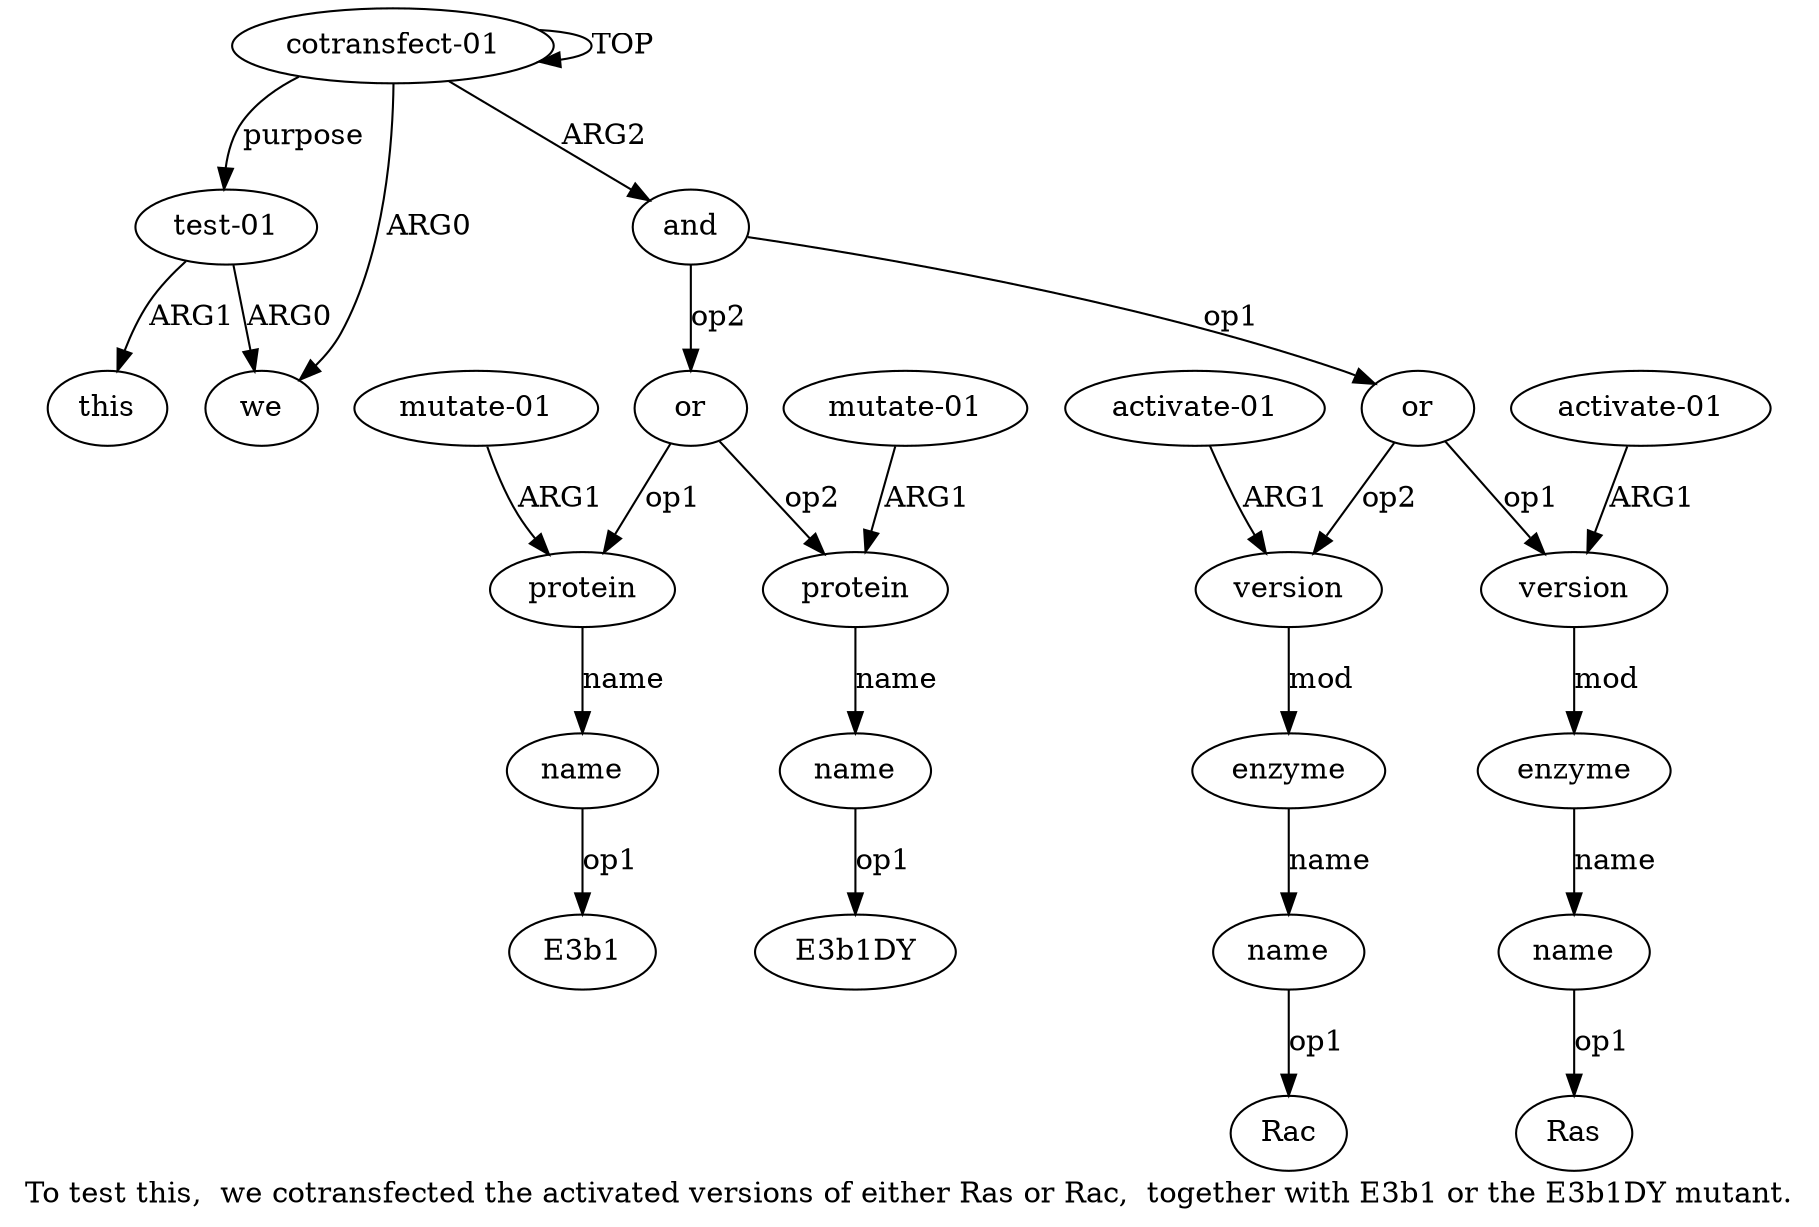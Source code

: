 digraph  {
	graph [label="To test this,  we cotransfected the activated versions of either Ras or Rac,  together with E3b1 or the E3b1DY mutant."];
	node [label="\N"];
	a20	 [color=black,
		gold_ind=20,
		gold_label=this,
		label=this,
		test_ind=20,
		test_label=this];
	"a14 E3b1"	 [color=black,
		gold_ind=-1,
		gold_label=E3b1,
		label=E3b1,
		test_ind=-1,
		test_label=E3b1];
	"a17 E3b1DY"	 [color=black,
		gold_ind=-1,
		gold_label=E3b1DY,
		label=E3b1DY,
		test_ind=-1,
		test_label=E3b1DY];
	"a7 Ras"	 [color=black,
		gold_ind=-1,
		gold_label=Ras,
		label=Ras,
		test_ind=-1,
		test_label=Ras];
	a15	 [color=black,
		gold_ind=15,
		gold_label="mutate-01",
		label="mutate-01",
		test_ind=15,
		test_label="mutate-01"];
	a13	 [color=black,
		gold_ind=13,
		gold_label=protein,
		label=protein,
		test_ind=13,
		test_label=protein];
	a15 -> a13 [key=0,
	color=black,
	gold_label=ARG1,
	label=ARG1,
	test_label=ARG1];
a14 [color=black,
	gold_ind=14,
	gold_label=name,
	label=name,
	test_ind=14,
	test_label=name];
a14 -> "a14 E3b1" [key=0,
color=black,
gold_label=op1,
label=op1,
test_label=op1];
a17 [color=black,
gold_ind=17,
gold_label=name,
label=name,
test_ind=17,
test_label=name];
a17 -> "a17 E3b1DY" [key=0,
color=black,
gold_label=op1,
label=op1,
test_label=op1];
a16 [color=black,
gold_ind=16,
gold_label=protein,
label=protein,
test_ind=16,
test_label=protein];
a16 -> a17 [key=0,
color=black,
gold_label=name,
label=name,
test_label=name];
a11 [color=black,
gold_ind=11,
gold_label="activate-01",
label="activate-01",
test_ind=11,
test_label="activate-01"];
a8 [color=black,
gold_ind=8,
gold_label=version,
label=version,
test_ind=8,
test_label=version];
a11 -> a8 [key=0,
color=black,
gold_label=ARG1,
label=ARG1,
test_label=ARG1];
a10 [color=black,
gold_ind=10,
gold_label=name,
label=name,
test_ind=10,
test_label=name];
"a10 Rac" [color=black,
gold_ind=-1,
gold_label=Rac,
label=Rac,
test_ind=-1,
test_label=Rac];
a10 -> "a10 Rac" [key=0,
color=black,
gold_label=op1,
label=op1,
test_label=op1];
a13 -> a14 [key=0,
color=black,
gold_label=name,
label=name,
test_label=name];
a12 [color=black,
gold_ind=12,
gold_label=or,
label=or,
test_ind=12,
test_label=or];
a12 -> a16 [key=0,
color=black,
gold_label=op2,
label=op2,
test_label=op2];
a12 -> a13 [key=0,
color=black,
gold_label=op1,
label=op1,
test_label=op1];
a19 [color=black,
gold_ind=19,
gold_label="test-01",
label="test-01",
test_ind=19,
test_label="test-01"];
a19 -> a20 [key=0,
color=black,
gold_label=ARG1,
label=ARG1,
test_label=ARG1];
a1 [color=black,
gold_ind=1,
gold_label=we,
label=we,
test_ind=1,
test_label=we];
a19 -> a1 [key=0,
color=black,
gold_label=ARG0,
label=ARG0,
test_label=ARG0];
a18 [color=black,
gold_ind=18,
gold_label="mutate-01",
label="mutate-01",
test_ind=18,
test_label="mutate-01"];
a18 -> a16 [key=0,
color=black,
gold_label=ARG1,
label=ARG1,
test_label=ARG1];
a0 [color=black,
gold_ind=0,
gold_label="cotransfect-01",
label="cotransfect-01",
test_ind=0,
test_label="cotransfect-01"];
a0 -> a19 [key=0,
color=black,
gold_label=purpose,
label=purpose,
test_label=purpose];
a0 -> a1 [key=0,
color=black,
gold_label=ARG0,
label=ARG0,
test_label=ARG0];
a0 -> a0 [key=0,
color=black,
gold_label=TOP,
label=TOP,
test_label=TOP];
a2 [color=black,
gold_ind=2,
gold_label=and,
label=and,
test_ind=2,
test_label=and];
a0 -> a2 [key=0,
color=black,
gold_label=ARG2,
label=ARG2,
test_label=ARG2];
a3 [color=black,
gold_ind=3,
gold_label=or,
label=or,
test_ind=3,
test_label=or];
a4 [color=black,
gold_ind=4,
gold_label=version,
label=version,
test_ind=4,
test_label=version];
a3 -> a4 [key=0,
color=black,
gold_label=op1,
label=op1,
test_label=op1];
a3 -> a8 [key=0,
color=black,
gold_label=op2,
label=op2,
test_label=op2];
a2 -> a12 [key=0,
color=black,
gold_label=op2,
label=op2,
test_label=op2];
a2 -> a3 [key=0,
color=black,
gold_label=op1,
label=op1,
test_label=op1];
a5 [color=black,
gold_ind=5,
gold_label="activate-01",
label="activate-01",
test_ind=5,
test_label="activate-01"];
a5 -> a4 [key=0,
color=black,
gold_label=ARG1,
label=ARG1,
test_label=ARG1];
a6 [color=black,
gold_ind=6,
gold_label=enzyme,
label=enzyme,
test_ind=6,
test_label=enzyme];
a4 -> a6 [key=0,
color=black,
gold_label=mod,
label=mod,
test_label=mod];
a7 [color=black,
gold_ind=7,
gold_label=name,
label=name,
test_ind=7,
test_label=name];
a7 -> "a7 Ras" [key=0,
color=black,
gold_label=op1,
label=op1,
test_label=op1];
a6 -> a7 [key=0,
color=black,
gold_label=name,
label=name,
test_label=name];
a9 [color=black,
gold_ind=9,
gold_label=enzyme,
label=enzyme,
test_ind=9,
test_label=enzyme];
a9 -> a10 [key=0,
color=black,
gold_label=name,
label=name,
test_label=name];
a8 -> a9 [key=0,
color=black,
gold_label=mod,
label=mod,
test_label=mod];
}

